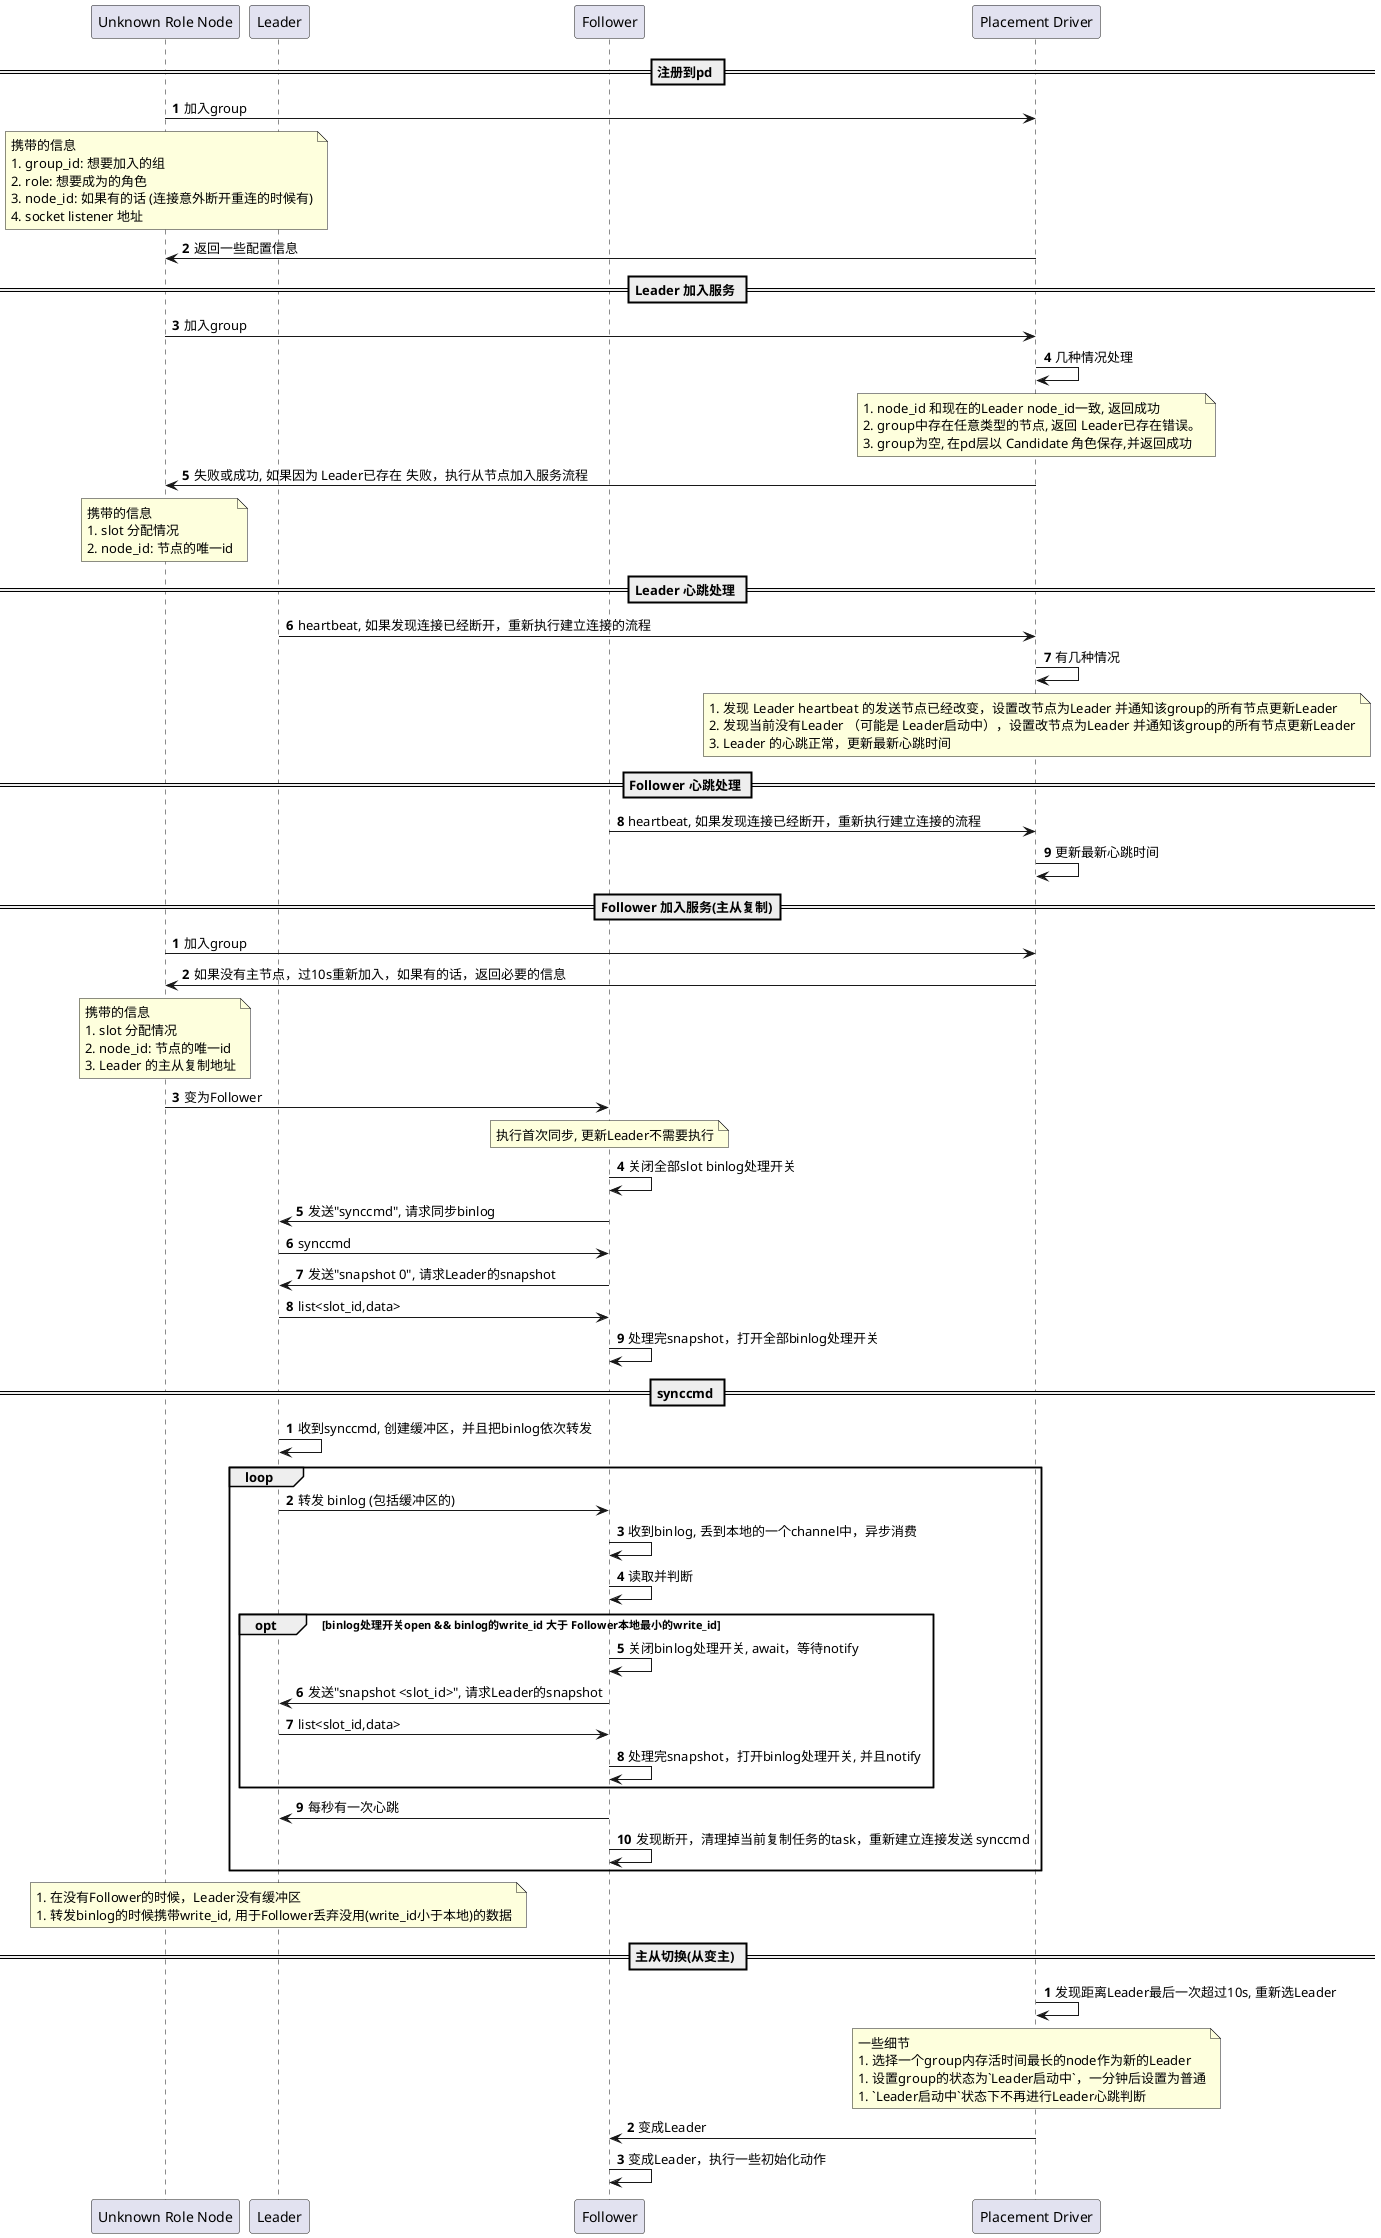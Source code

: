 @startuml Followertion

participant "Unknown Role Node" as urn
participant "Leader" as l
participant "Follower" as f
participant "Placement Driver" as pd

== 注册到pd ==
autonumber
urn -> pd: 加入group
note over urn
   携带的信息
   1. group_id: 想要加入的组
   2. role: 想要成为的角色
   3. node_id: 如果有的话 (连接意外断开重连的时候有)
   4. socket listener 地址
end note
pd -> urn: 返回一些配置信息

== Leader 加入服务 ==
urn -> pd: 加入group
pd -> pd: 几种情况处理
note over pd
   1. node_id 和现在的Leader node_id一致, 返回成功
   2. group中存在任意类型的节点, 返回 Leader已存在错误。
   3. group为空, 在pd层以 Candidate 角色保存,并返回成功
end note
pd -> urn: 失败或成功, 如果因为 Leader已存在 失败，执行从节点加入服务流程
note over urn
   携带的信息
   1. slot 分配情况
   2. node_id: 节点的唯一id
end note

== Leader 心跳处理 ==
l -> pd:  heartbeat, 如果发现连接已经断开，重新执行建立连接的流程
pd -> pd: 有几种情况
note over pd
   1. 发现 Leader heartbeat 的发送节点已经改变，设置改节点为Leader 并通知该group的所有节点更新Leader
   2. 发现当前没有Leader （可能是 Leader启动中），设置改节点为Leader 并通知该group的所有节点更新Leader
   3. Leader 的心跳正常，更新最新心跳时间
end note

== Follower 心跳处理 ==
f -> pd:  heartbeat, 如果发现连接已经断开，重新执行建立连接的流程
pd -> pd: 更新最新心跳时间

== Follower 加入服务(主从复制)==
autonumber
urn -> pd: 加入group
pd -> urn: 如果没有主节点，过10s重新加入，如果有的话，返回必要的信息
note over urn
   携带的信息
   1. slot 分配情况
   2. node_id: 节点的唯一id
   3. Leader 的主从复制地址
end note
urn -> f: 变为Follower
note over f
   执行首次同步, 更新Leader不需要执行
end note
f -> f: 关闭全部slot binlog处理开关
f -> l: 发送"synccmd", 请求同步binlog
l -> f: synccmd
f -> l: 发送"snapshot 0", 请求Leader的snapshot
l -> f: list<slot_id,data>
f -> f: 处理完snapshot，打开全部binlog处理开关

== synccmd ==
autonumber
l -> l: 收到synccmd, 创建缓冲区，并且把binlog依次转发
loop
   l -> f: 转发 binlog (包括缓冲区的)
   f -> f: 收到binlog, 丢到本地的一个channel中，异步消费
   f -> f: 读取并判断
   opt binlog处理开关open && binlog的write_id 大于 Follower本地最小的write_id
      f -> f: 关闭binlog处理开关, await，等待notify
      f -> l: 发送"snapshot <slot_id>", 请求Leader的snapshot
      l -> f: list<slot_id,data>
      f -> f: 处理完snapshot，打开binlog处理开关, 并且notify
   end
   f -> l: 每秒有一次心跳
   f -> f: 发现断开，清理掉当前复制任务的task，重新建立连接发送 synccmd
end

note over l
   1. 在没有Follower的时候，Leader没有缓冲区
   1. 转发binlog的时候携带write_id, 用于Follower丢弃没用(write_id小于本地)的数据
end note

== 主从切换(从变主) ==
autonumber
pd -> pd: 发现距离Leader最后一次超过10s, 重新选Leader
note over pd
   一些细节
   1. 选择一个group内存活时间最长的node作为新的Leader
   1. 设置group的状态为`Leader启动中`，一分钟后设置为普通
   1. `Leader启动中`状态下不再进行Leader心跳判断
end note
pd -> f: 变成Leader
f -> f:  变成Leader，执行一些初始化动作

@enduml